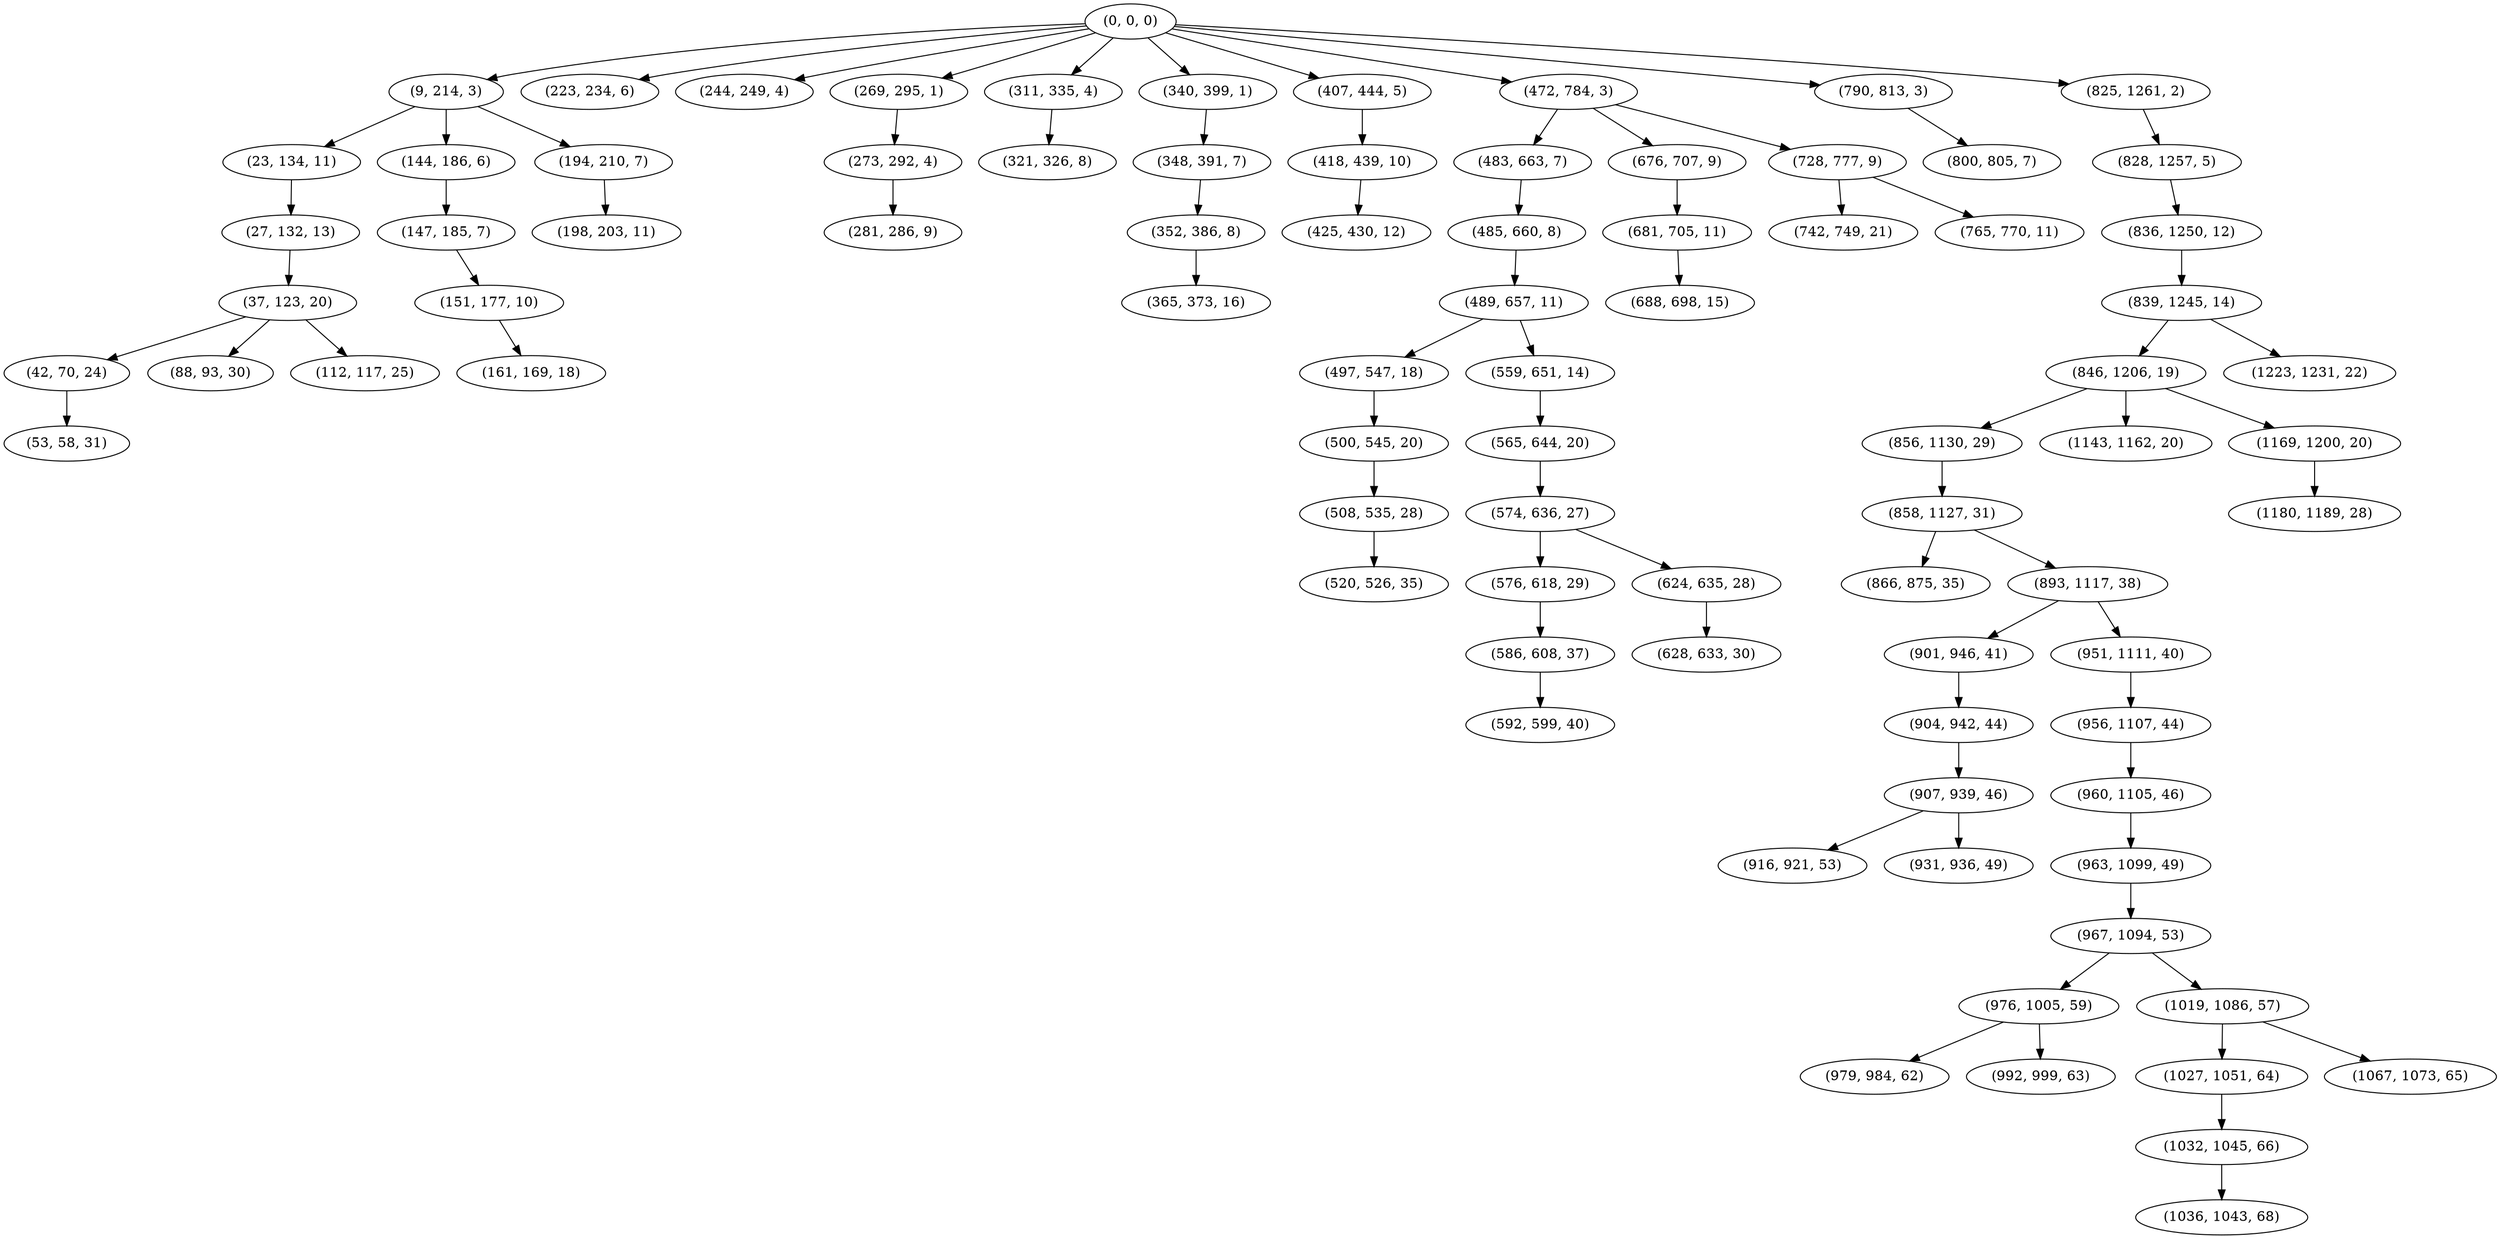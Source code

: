 digraph tree {
    "(0, 0, 0)";
    "(9, 214, 3)";
    "(23, 134, 11)";
    "(27, 132, 13)";
    "(37, 123, 20)";
    "(42, 70, 24)";
    "(53, 58, 31)";
    "(88, 93, 30)";
    "(112, 117, 25)";
    "(144, 186, 6)";
    "(147, 185, 7)";
    "(151, 177, 10)";
    "(161, 169, 18)";
    "(194, 210, 7)";
    "(198, 203, 11)";
    "(223, 234, 6)";
    "(244, 249, 4)";
    "(269, 295, 1)";
    "(273, 292, 4)";
    "(281, 286, 9)";
    "(311, 335, 4)";
    "(321, 326, 8)";
    "(340, 399, 1)";
    "(348, 391, 7)";
    "(352, 386, 8)";
    "(365, 373, 16)";
    "(407, 444, 5)";
    "(418, 439, 10)";
    "(425, 430, 12)";
    "(472, 784, 3)";
    "(483, 663, 7)";
    "(485, 660, 8)";
    "(489, 657, 11)";
    "(497, 547, 18)";
    "(500, 545, 20)";
    "(508, 535, 28)";
    "(520, 526, 35)";
    "(559, 651, 14)";
    "(565, 644, 20)";
    "(574, 636, 27)";
    "(576, 618, 29)";
    "(586, 608, 37)";
    "(592, 599, 40)";
    "(624, 635, 28)";
    "(628, 633, 30)";
    "(676, 707, 9)";
    "(681, 705, 11)";
    "(688, 698, 15)";
    "(728, 777, 9)";
    "(742, 749, 21)";
    "(765, 770, 11)";
    "(790, 813, 3)";
    "(800, 805, 7)";
    "(825, 1261, 2)";
    "(828, 1257, 5)";
    "(836, 1250, 12)";
    "(839, 1245, 14)";
    "(846, 1206, 19)";
    "(856, 1130, 29)";
    "(858, 1127, 31)";
    "(866, 875, 35)";
    "(893, 1117, 38)";
    "(901, 946, 41)";
    "(904, 942, 44)";
    "(907, 939, 46)";
    "(916, 921, 53)";
    "(931, 936, 49)";
    "(951, 1111, 40)";
    "(956, 1107, 44)";
    "(960, 1105, 46)";
    "(963, 1099, 49)";
    "(967, 1094, 53)";
    "(976, 1005, 59)";
    "(979, 984, 62)";
    "(992, 999, 63)";
    "(1019, 1086, 57)";
    "(1027, 1051, 64)";
    "(1032, 1045, 66)";
    "(1036, 1043, 68)";
    "(1067, 1073, 65)";
    "(1143, 1162, 20)";
    "(1169, 1200, 20)";
    "(1180, 1189, 28)";
    "(1223, 1231, 22)";
    "(0, 0, 0)" -> "(9, 214, 3)";
    "(0, 0, 0)" -> "(223, 234, 6)";
    "(0, 0, 0)" -> "(244, 249, 4)";
    "(0, 0, 0)" -> "(269, 295, 1)";
    "(0, 0, 0)" -> "(311, 335, 4)";
    "(0, 0, 0)" -> "(340, 399, 1)";
    "(0, 0, 0)" -> "(407, 444, 5)";
    "(0, 0, 0)" -> "(472, 784, 3)";
    "(0, 0, 0)" -> "(790, 813, 3)";
    "(0, 0, 0)" -> "(825, 1261, 2)";
    "(9, 214, 3)" -> "(23, 134, 11)";
    "(9, 214, 3)" -> "(144, 186, 6)";
    "(9, 214, 3)" -> "(194, 210, 7)";
    "(23, 134, 11)" -> "(27, 132, 13)";
    "(27, 132, 13)" -> "(37, 123, 20)";
    "(37, 123, 20)" -> "(42, 70, 24)";
    "(37, 123, 20)" -> "(88, 93, 30)";
    "(37, 123, 20)" -> "(112, 117, 25)";
    "(42, 70, 24)" -> "(53, 58, 31)";
    "(144, 186, 6)" -> "(147, 185, 7)";
    "(147, 185, 7)" -> "(151, 177, 10)";
    "(151, 177, 10)" -> "(161, 169, 18)";
    "(194, 210, 7)" -> "(198, 203, 11)";
    "(269, 295, 1)" -> "(273, 292, 4)";
    "(273, 292, 4)" -> "(281, 286, 9)";
    "(311, 335, 4)" -> "(321, 326, 8)";
    "(340, 399, 1)" -> "(348, 391, 7)";
    "(348, 391, 7)" -> "(352, 386, 8)";
    "(352, 386, 8)" -> "(365, 373, 16)";
    "(407, 444, 5)" -> "(418, 439, 10)";
    "(418, 439, 10)" -> "(425, 430, 12)";
    "(472, 784, 3)" -> "(483, 663, 7)";
    "(472, 784, 3)" -> "(676, 707, 9)";
    "(472, 784, 3)" -> "(728, 777, 9)";
    "(483, 663, 7)" -> "(485, 660, 8)";
    "(485, 660, 8)" -> "(489, 657, 11)";
    "(489, 657, 11)" -> "(497, 547, 18)";
    "(489, 657, 11)" -> "(559, 651, 14)";
    "(497, 547, 18)" -> "(500, 545, 20)";
    "(500, 545, 20)" -> "(508, 535, 28)";
    "(508, 535, 28)" -> "(520, 526, 35)";
    "(559, 651, 14)" -> "(565, 644, 20)";
    "(565, 644, 20)" -> "(574, 636, 27)";
    "(574, 636, 27)" -> "(576, 618, 29)";
    "(574, 636, 27)" -> "(624, 635, 28)";
    "(576, 618, 29)" -> "(586, 608, 37)";
    "(586, 608, 37)" -> "(592, 599, 40)";
    "(624, 635, 28)" -> "(628, 633, 30)";
    "(676, 707, 9)" -> "(681, 705, 11)";
    "(681, 705, 11)" -> "(688, 698, 15)";
    "(728, 777, 9)" -> "(742, 749, 21)";
    "(728, 777, 9)" -> "(765, 770, 11)";
    "(790, 813, 3)" -> "(800, 805, 7)";
    "(825, 1261, 2)" -> "(828, 1257, 5)";
    "(828, 1257, 5)" -> "(836, 1250, 12)";
    "(836, 1250, 12)" -> "(839, 1245, 14)";
    "(839, 1245, 14)" -> "(846, 1206, 19)";
    "(839, 1245, 14)" -> "(1223, 1231, 22)";
    "(846, 1206, 19)" -> "(856, 1130, 29)";
    "(846, 1206, 19)" -> "(1143, 1162, 20)";
    "(846, 1206, 19)" -> "(1169, 1200, 20)";
    "(856, 1130, 29)" -> "(858, 1127, 31)";
    "(858, 1127, 31)" -> "(866, 875, 35)";
    "(858, 1127, 31)" -> "(893, 1117, 38)";
    "(893, 1117, 38)" -> "(901, 946, 41)";
    "(893, 1117, 38)" -> "(951, 1111, 40)";
    "(901, 946, 41)" -> "(904, 942, 44)";
    "(904, 942, 44)" -> "(907, 939, 46)";
    "(907, 939, 46)" -> "(916, 921, 53)";
    "(907, 939, 46)" -> "(931, 936, 49)";
    "(951, 1111, 40)" -> "(956, 1107, 44)";
    "(956, 1107, 44)" -> "(960, 1105, 46)";
    "(960, 1105, 46)" -> "(963, 1099, 49)";
    "(963, 1099, 49)" -> "(967, 1094, 53)";
    "(967, 1094, 53)" -> "(976, 1005, 59)";
    "(967, 1094, 53)" -> "(1019, 1086, 57)";
    "(976, 1005, 59)" -> "(979, 984, 62)";
    "(976, 1005, 59)" -> "(992, 999, 63)";
    "(1019, 1086, 57)" -> "(1027, 1051, 64)";
    "(1019, 1086, 57)" -> "(1067, 1073, 65)";
    "(1027, 1051, 64)" -> "(1032, 1045, 66)";
    "(1032, 1045, 66)" -> "(1036, 1043, 68)";
    "(1169, 1200, 20)" -> "(1180, 1189, 28)";
}
